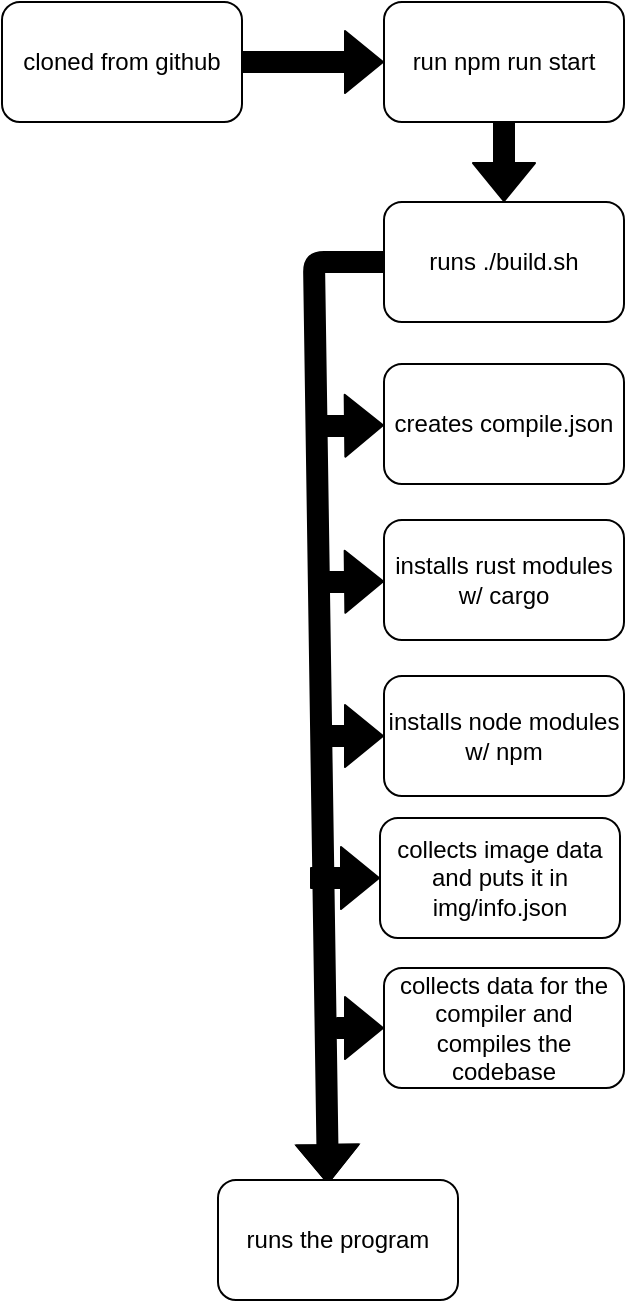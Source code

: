 <mxfile>
    <diagram id="TVAd-Y1LiwFl4MuZHvTP" name="Page-1">
        <mxGraphModel dx="927" dy="394" grid="0" gridSize="10" guides="1" tooltips="1" connect="1" arrows="1" fold="1" page="1" pageScale="1" pageWidth="850" pageHeight="1100" background="#ffffff" math="0" shadow="0">
            <root>
                <mxCell id="0"/>
                <mxCell id="1" parent="0"/>
                <mxCell id="3" value="cloned from github" style="rounded=1;whiteSpace=wrap;html=1;" vertex="1" parent="1">
                    <mxGeometry x="22" y="7" width="120" height="60" as="geometry"/>
                </mxCell>
                <mxCell id="5" value="" style="shape=flexArrow;endArrow=classic;html=1;fillColor=#000000;exitX=1;exitY=0.5;exitDx=0;exitDy=0;entryX=0;entryY=0.5;entryDx=0;entryDy=0;" edge="1" parent="1" source="3" target="6">
                    <mxGeometry width="50" height="50" relative="1" as="geometry">
                        <mxPoint x="399" y="178" as="sourcePoint"/>
                        <mxPoint x="206" y="42" as="targetPoint"/>
                    </mxGeometry>
                </mxCell>
                <mxCell id="6" value="run npm run start" style="rounded=1;whiteSpace=wrap;html=1;" vertex="1" parent="1">
                    <mxGeometry x="213" y="7" width="120" height="60" as="geometry"/>
                </mxCell>
                <mxCell id="7" value="runs ./build.sh" style="rounded=1;whiteSpace=wrap;html=1;" vertex="1" parent="1">
                    <mxGeometry x="213" y="107" width="120" height="60" as="geometry"/>
                </mxCell>
                <mxCell id="8" value="" style="shape=flexArrow;endArrow=classic;html=1;fillColor=#000000;exitX=0.5;exitY=1;exitDx=0;exitDy=0;" edge="1" parent="1" source="6" target="7">
                    <mxGeometry width="50" height="50" relative="1" as="geometry">
                        <mxPoint x="391" y="106" as="sourcePoint"/>
                        <mxPoint x="401" y="37" as="targetPoint"/>
                    </mxGeometry>
                </mxCell>
                <mxCell id="10" value="" style="shape=flexArrow;endArrow=classic;html=1;fillColor=#000000;exitX=0;exitY=0.5;exitDx=0;exitDy=0;" edge="1" parent="1" source="7">
                    <mxGeometry width="50" height="50" relative="1" as="geometry">
                        <mxPoint x="183" y="224" as="sourcePoint"/>
                        <mxPoint x="185" y="598" as="targetPoint"/>
                        <Array as="points">
                            <mxPoint x="178" y="137"/>
                        </Array>
                    </mxGeometry>
                </mxCell>
                <mxCell id="11" value="creates compile.json" style="rounded=1;whiteSpace=wrap;html=1;" vertex="1" parent="1">
                    <mxGeometry x="213" y="188" width="120" height="60" as="geometry"/>
                </mxCell>
                <mxCell id="12" value="" style="shape=flexArrow;endArrow=classic;html=1;fillColor=#000000;" edge="1" parent="1" target="11">
                    <mxGeometry width="50" height="50" relative="1" as="geometry">
                        <mxPoint x="181" y="219" as="sourcePoint"/>
                        <mxPoint x="136" y="223" as="targetPoint"/>
                    </mxGeometry>
                </mxCell>
                <mxCell id="13" value="installs rust modules w/ cargo" style="rounded=1;whiteSpace=wrap;html=1;" vertex="1" parent="1">
                    <mxGeometry x="213" y="266" width="120" height="60" as="geometry"/>
                </mxCell>
                <mxCell id="14" value="" style="shape=flexArrow;endArrow=classic;html=1;fillColor=#000000;" edge="1" parent="1" target="13">
                    <mxGeometry width="50" height="50" relative="1" as="geometry">
                        <mxPoint x="184" y="297" as="sourcePoint"/>
                        <mxPoint x="457" y="320" as="targetPoint"/>
                    </mxGeometry>
                </mxCell>
                <mxCell id="15" value="installs node modules w/ npm&lt;br&gt;" style="rounded=1;whiteSpace=wrap;html=1;" vertex="1" parent="1">
                    <mxGeometry x="213" y="344" width="120" height="60" as="geometry"/>
                </mxCell>
                <mxCell id="16" value="" style="shape=flexArrow;endArrow=classic;html=1;fillColor=#000000;entryX=0;entryY=0.5;entryDx=0;entryDy=0;" edge="1" parent="1" target="15">
                    <mxGeometry width="50" height="50" relative="1" as="geometry">
                        <mxPoint x="177" y="374" as="sourcePoint"/>
                        <mxPoint x="315" y="416" as="targetPoint"/>
                    </mxGeometry>
                </mxCell>
                <mxCell id="17" value="collects image data and puts it in img/info.json" style="rounded=1;whiteSpace=wrap;html=1;" vertex="1" parent="1">
                    <mxGeometry x="211" y="415" width="120" height="60" as="geometry"/>
                </mxCell>
                <mxCell id="18" value="" style="shape=flexArrow;endArrow=classic;html=1;fillColor=#000000;" edge="1" parent="1" target="17">
                    <mxGeometry width="50" height="50" relative="1" as="geometry">
                        <mxPoint x="176" y="445" as="sourcePoint"/>
                        <mxPoint x="239" y="397" as="targetPoint"/>
                    </mxGeometry>
                </mxCell>
                <mxCell id="19" value="collects data for the compiler and compiles the codebase" style="rounded=1;whiteSpace=wrap;html=1;" vertex="1" parent="1">
                    <mxGeometry x="213" y="490" width="120" height="60" as="geometry"/>
                </mxCell>
                <mxCell id="20" value="" style="shape=flexArrow;endArrow=classic;html=1;fillColor=#000000;" edge="1" parent="1" target="19">
                    <mxGeometry width="50" height="50" relative="1" as="geometry">
                        <mxPoint x="189" y="520" as="sourcePoint"/>
                        <mxPoint x="221" y="516" as="targetPoint"/>
                    </mxGeometry>
                </mxCell>
                <mxCell id="21" value="runs the program" style="rounded=1;whiteSpace=wrap;html=1;" vertex="1" parent="1">
                    <mxGeometry x="130" y="596" width="120" height="60" as="geometry"/>
                </mxCell>
            </root>
        </mxGraphModel>
    </diagram>
</mxfile>
